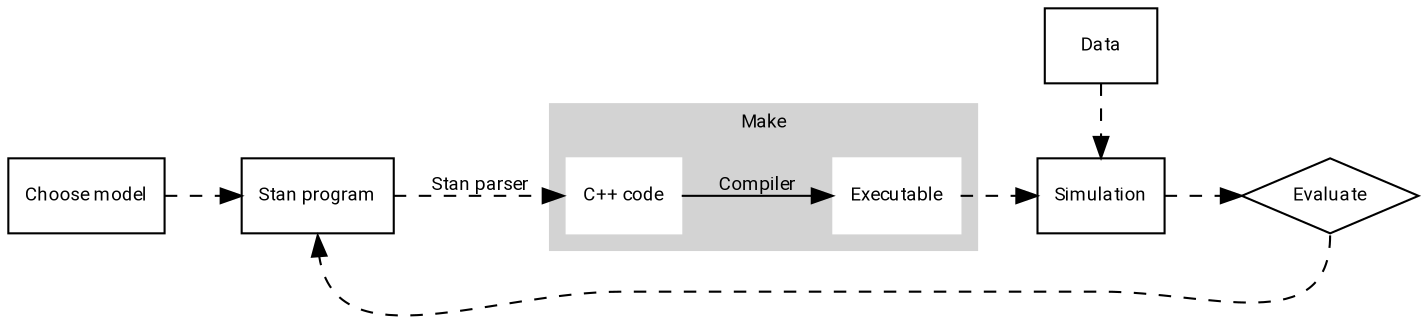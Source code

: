 digraph {
  rankdir="LR"
  // rankdir="TB"
  
  graph [fontname = "Roboto" fontsize = "9"];
  node  [fontname = "Roboto" fontsize = "9"];
  edge  [fontname = "Roboto" fontsize = "9"];

  // nodes
  A [ label="Choose model" shape="box"]
  B [ label="Stan program" shape="box"]
	subgraph cluster_0 {
		label = "Make";
		style=filled;
		color=lightgrey;
		node [style=filled,color=white];
    C [ label="C++ code"     shape="box"]
    D [ label="Executable"   shape="box"]
	}
  E [ label="Simulation"   shape="box"]
  F [ label="Evaluate"     shape="diamond"]
  G [ label="Data"         shape="box"]

  // edges
  edge[ weight=2 ];
    A -> B [ style = "dashed" label = ""]
    B:e -> C:w [ style = "dashed" label = "Stan parser"]
  	C -> D [ style = "solid" label = "Compiler"]
    D -> E [ style = "dashed" label = ""]
    E:e -> F:w [ style = "dashed" label = ""]
  edge[ weight=1 ];
    F:s -> B:s [ style = "dashed" label = ""]
    G -> E [ style = "dashed" label = ""]
  
  // {rank = same; A; B; }
  // {rank = same; C; D;}
  {rank = same; A;}
  {rank = same; G; E;}
  {rank = sink; F;}
}
